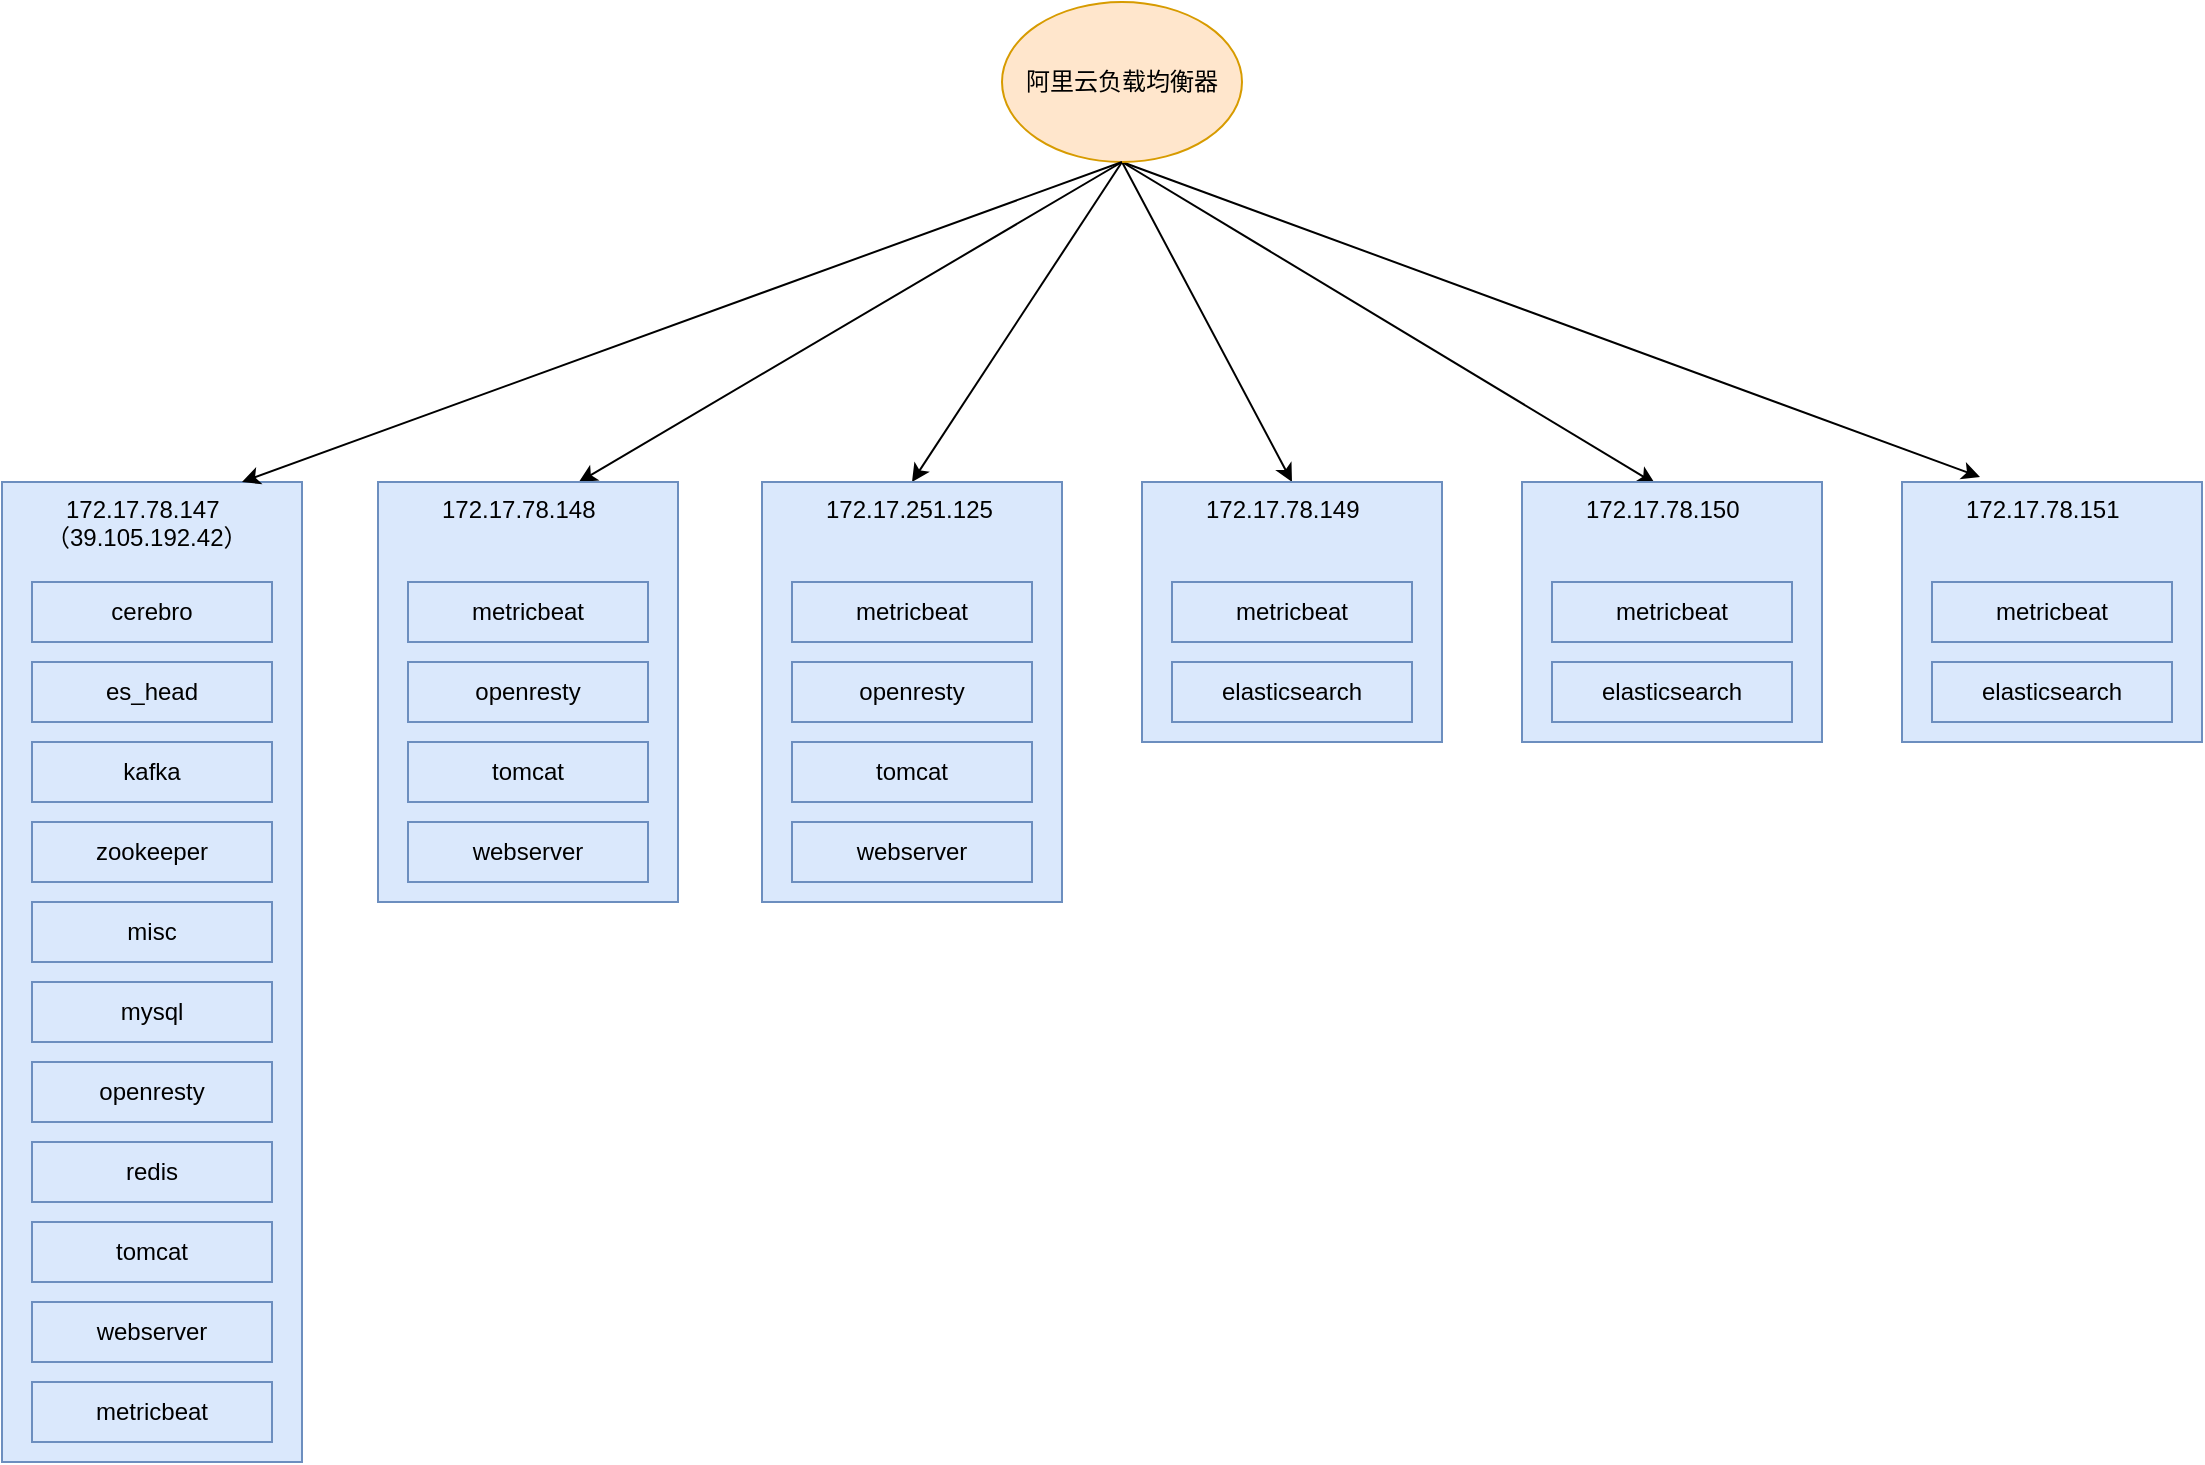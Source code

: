 <mxfile version="10.6.0" type="github"><diagram id="Kmq77qxn6MTfbncAoycw" name="Page-1"><mxGraphModel dx="1879" dy="1149" grid="1" gridSize="10" guides="1" tooltips="1" connect="1" arrows="1" fold="1" page="1" pageScale="1" pageWidth="827" pageHeight="1169" math="0" shadow="0"><root><mxCell id="0"/><mxCell id="1" parent="0"/><mxCell id="ntP2IdHiHkfCrvlcmDaA-32" value="" style="rounded=0;orthogonalLoop=1;jettySize=auto;html=1;entryX=0.5;entryY=0;entryDx=0;entryDy=0;strokeColor=none;" edge="1" parent="1" source="ntP2IdHiHkfCrvlcmDaA-1" target="ntP2IdHiHkfCrvlcmDaA-20"><mxGeometry relative="1" as="geometry"><mxPoint x="353" y="230" as="targetPoint"/></mxGeometry></mxCell><mxCell id="ntP2IdHiHkfCrvlcmDaA-33" style="rounded=0;orthogonalLoop=1;jettySize=auto;html=1;exitX=0.5;exitY=1;exitDx=0;exitDy=0;entryX=0.5;entryY=0;entryDx=0;entryDy=0;" edge="1" parent="1" source="ntP2IdHiHkfCrvlcmDaA-1" target="ntP2IdHiHkfCrvlcmDaA-26"><mxGeometry relative="1" as="geometry"/></mxCell><mxCell id="ntP2IdHiHkfCrvlcmDaA-48" style="edgeStyle=none;rounded=0;orthogonalLoop=1;jettySize=auto;html=1;exitX=0.5;exitY=1;exitDx=0;exitDy=0;" edge="1" parent="1" source="ntP2IdHiHkfCrvlcmDaA-1" target="ntP2IdHiHkfCrvlcmDaA-20"><mxGeometry relative="1" as="geometry"/></mxCell><mxCell id="ntP2IdHiHkfCrvlcmDaA-49" style="edgeStyle=none;rounded=0;orthogonalLoop=1;jettySize=auto;html=1;exitX=0.5;exitY=1;exitDx=0;exitDy=0;entryX=0.5;entryY=0;entryDx=0;entryDy=0;" edge="1" parent="1" source="ntP2IdHiHkfCrvlcmDaA-1" target="ntP2IdHiHkfCrvlcmDaA-35"><mxGeometry relative="1" as="geometry"/></mxCell><mxCell id="ntP2IdHiHkfCrvlcmDaA-50" style="edgeStyle=none;rounded=0;orthogonalLoop=1;jettySize=auto;html=1;exitX=0.5;exitY=1;exitDx=0;exitDy=0;entryX=0.406;entryY=0.028;entryDx=0;entryDy=0;entryPerimeter=0;" edge="1" parent="1" source="ntP2IdHiHkfCrvlcmDaA-1" target="ntP2IdHiHkfCrvlcmDaA-41"><mxGeometry relative="1" as="geometry"/></mxCell><mxCell id="ntP2IdHiHkfCrvlcmDaA-51" style="edgeStyle=none;rounded=0;orthogonalLoop=1;jettySize=auto;html=1;exitX=0.5;exitY=1;exitDx=0;exitDy=0;entryX=0.1;entryY=-0.083;entryDx=0;entryDy=0;entryPerimeter=0;" edge="1" parent="1" source="ntP2IdHiHkfCrvlcmDaA-1" target="ntP2IdHiHkfCrvlcmDaA-45"><mxGeometry relative="1" as="geometry"/></mxCell><mxCell id="ntP2IdHiHkfCrvlcmDaA-1" value="阿里云负载均衡器" style="ellipse;whiteSpace=wrap;html=1;fillColor=#ffe6cc;strokeColor=#d79b00;" vertex="1" parent="1"><mxGeometry x="590" y="30" width="120" height="80" as="geometry"/></mxCell><mxCell id="ntP2IdHiHkfCrvlcmDaA-2" value="&lt;p&gt;&lt;br&gt;&lt;/p&gt;" style="rounded=0;whiteSpace=wrap;html=1;fillColor=#dae8fc;strokeColor=#6c8ebf;" vertex="1" parent="1"><mxGeometry x="90" y="270" width="150" height="490" as="geometry"/></mxCell><mxCell id="ntP2IdHiHkfCrvlcmDaA-3" value="" style="endArrow=classic;html=1;entryX=0.5;entryY=0;entryDx=0;entryDy=0;exitX=0.5;exitY=1;exitDx=0;exitDy=0;" edge="1" parent="1" source="ntP2IdHiHkfCrvlcmDaA-1" target="ntP2IdHiHkfCrvlcmDaA-5"><mxGeometry width="50" height="50" relative="1" as="geometry"><mxPoint x="100" y="390" as="sourcePoint"/><mxPoint x="150" y="340" as="targetPoint"/></mxGeometry></mxCell><mxCell id="ntP2IdHiHkfCrvlcmDaA-5" value="&amp;nbsp; &amp;nbsp;172.17.78.147&lt;br&gt;（39.105.192.42）" style="text;html=1;" vertex="1" parent="1"><mxGeometry x="110" y="270" width="200" height="30" as="geometry"/></mxCell><mxCell id="ntP2IdHiHkfCrvlcmDaA-6" value="cerebro" style="rounded=0;whiteSpace=wrap;html=1;fillColor=#dae8fc;strokeColor=#6c8ebf;" vertex="1" parent="1"><mxGeometry x="105" y="320" width="120" height="30" as="geometry"/></mxCell><mxCell id="ntP2IdHiHkfCrvlcmDaA-9" value="es_head" style="rounded=0;whiteSpace=wrap;html=1;fillColor=#dae8fc;strokeColor=#6c8ebf;" vertex="1" parent="1"><mxGeometry x="105" y="360" width="120" height="30" as="geometry"/></mxCell><mxCell id="ntP2IdHiHkfCrvlcmDaA-10" value="kafka" style="rounded=0;whiteSpace=wrap;html=1;fillColor=#dae8fc;strokeColor=#6c8ebf;" vertex="1" parent="1"><mxGeometry x="105" y="400" width="120" height="30" as="geometry"/></mxCell><mxCell id="ntP2IdHiHkfCrvlcmDaA-11" value="zookeeper" style="rounded=0;whiteSpace=wrap;html=1;fillColor=#dae8fc;strokeColor=#6c8ebf;" vertex="1" parent="1"><mxGeometry x="105" y="440" width="120" height="30" as="geometry"/></mxCell><mxCell id="ntP2IdHiHkfCrvlcmDaA-12" value="misc" style="rounded=0;whiteSpace=wrap;html=1;fillColor=#dae8fc;strokeColor=#6c8ebf;" vertex="1" parent="1"><mxGeometry x="105" y="480" width="120" height="30" as="geometry"/></mxCell><mxCell id="ntP2IdHiHkfCrvlcmDaA-13" value="mysql" style="rounded=0;whiteSpace=wrap;html=1;fillColor=#dae8fc;strokeColor=#6c8ebf;" vertex="1" parent="1"><mxGeometry x="105" y="520" width="120" height="30" as="geometry"/></mxCell><mxCell id="ntP2IdHiHkfCrvlcmDaA-14" value="openresty" style="rounded=0;whiteSpace=wrap;html=1;fillColor=#dae8fc;strokeColor=#6c8ebf;" vertex="1" parent="1"><mxGeometry x="105" y="560" width="120" height="30" as="geometry"/></mxCell><mxCell id="ntP2IdHiHkfCrvlcmDaA-15" value="redis" style="rounded=0;whiteSpace=wrap;html=1;fillColor=#dae8fc;strokeColor=#6c8ebf;" vertex="1" parent="1"><mxGeometry x="105" y="600" width="120" height="30" as="geometry"/></mxCell><mxCell id="ntP2IdHiHkfCrvlcmDaA-16" value="tomcat" style="rounded=0;whiteSpace=wrap;html=1;fillColor=#dae8fc;strokeColor=#6c8ebf;" vertex="1" parent="1"><mxGeometry x="105" y="640" width="120" height="30" as="geometry"/></mxCell><mxCell id="ntP2IdHiHkfCrvlcmDaA-17" value="webserver" style="rounded=0;whiteSpace=wrap;html=1;fillColor=#dae8fc;strokeColor=#6c8ebf;" vertex="1" parent="1"><mxGeometry x="105" y="680" width="120" height="30" as="geometry"/></mxCell><mxCell id="ntP2IdHiHkfCrvlcmDaA-18" value="metricbeat" style="rounded=0;whiteSpace=wrap;html=1;fillColor=#dae8fc;strokeColor=#6c8ebf;" vertex="1" parent="1"><mxGeometry x="105" y="720" width="120" height="30" as="geometry"/></mxCell><mxCell id="ntP2IdHiHkfCrvlcmDaA-19" value="&lt;p&gt;&lt;br&gt;&lt;/p&gt;" style="rounded=0;whiteSpace=wrap;html=1;fillColor=#dae8fc;strokeColor=#6c8ebf;" vertex="1" parent="1"><mxGeometry x="278" y="270" width="150" height="210" as="geometry"/></mxCell><mxCell id="ntP2IdHiHkfCrvlcmDaA-20" value="172.17.78.148" style="text;html=1;" vertex="1" parent="1"><mxGeometry x="308" y="270" width="90" height="30" as="geometry"/></mxCell><mxCell id="ntP2IdHiHkfCrvlcmDaA-21" value="metricbeat" style="rounded=0;whiteSpace=wrap;html=1;fillColor=#dae8fc;strokeColor=#6c8ebf;" vertex="1" parent="1"><mxGeometry x="293" y="320" width="120" height="30" as="geometry"/></mxCell><mxCell id="ntP2IdHiHkfCrvlcmDaA-22" value="openresty" style="rounded=0;whiteSpace=wrap;html=1;fillColor=#dae8fc;strokeColor=#6c8ebf;" vertex="1" parent="1"><mxGeometry x="293" y="360" width="120" height="30" as="geometry"/></mxCell><mxCell id="ntP2IdHiHkfCrvlcmDaA-23" value="tomcat" style="rounded=0;whiteSpace=wrap;html=1;fillColor=#dae8fc;strokeColor=#6c8ebf;" vertex="1" parent="1"><mxGeometry x="293" y="400" width="120" height="30" as="geometry"/></mxCell><mxCell id="ntP2IdHiHkfCrvlcmDaA-24" value="webserver" style="rounded=0;whiteSpace=wrap;html=1;fillColor=#dae8fc;strokeColor=#6c8ebf;" vertex="1" parent="1"><mxGeometry x="293" y="440" width="120" height="30" as="geometry"/></mxCell><mxCell id="ntP2IdHiHkfCrvlcmDaA-25" value="&lt;p&gt;&lt;br&gt;&lt;/p&gt;" style="rounded=0;whiteSpace=wrap;html=1;fillColor=#dae8fc;strokeColor=#6c8ebf;" vertex="1" parent="1"><mxGeometry x="470" y="270" width="150" height="210" as="geometry"/></mxCell><mxCell id="ntP2IdHiHkfCrvlcmDaA-26" value="172.17.251.125" style="text;html=1;" vertex="1" parent="1"><mxGeometry x="500" y="270" width="90" height="30" as="geometry"/></mxCell><mxCell id="ntP2IdHiHkfCrvlcmDaA-27" value="metricbeat" style="rounded=0;whiteSpace=wrap;html=1;fillColor=#dae8fc;strokeColor=#6c8ebf;" vertex="1" parent="1"><mxGeometry x="485" y="320" width="120" height="30" as="geometry"/></mxCell><mxCell id="ntP2IdHiHkfCrvlcmDaA-28" value="openresty" style="rounded=0;whiteSpace=wrap;html=1;fillColor=#dae8fc;strokeColor=#6c8ebf;" vertex="1" parent="1"><mxGeometry x="485" y="360" width="120" height="30" as="geometry"/></mxCell><mxCell id="ntP2IdHiHkfCrvlcmDaA-29" value="tomcat" style="rounded=0;whiteSpace=wrap;html=1;fillColor=#dae8fc;strokeColor=#6c8ebf;" vertex="1" parent="1"><mxGeometry x="485" y="400" width="120" height="30" as="geometry"/></mxCell><mxCell id="ntP2IdHiHkfCrvlcmDaA-30" value="webserver" style="rounded=0;whiteSpace=wrap;html=1;fillColor=#dae8fc;strokeColor=#6c8ebf;" vertex="1" parent="1"><mxGeometry x="485" y="440" width="120" height="30" as="geometry"/></mxCell><mxCell id="ntP2IdHiHkfCrvlcmDaA-34" value="&lt;p&gt;&lt;br&gt;&lt;/p&gt;" style="rounded=0;whiteSpace=wrap;html=1;fillColor=#dae8fc;strokeColor=#6c8ebf;" vertex="1" parent="1"><mxGeometry x="660" y="270" width="150" height="130" as="geometry"/></mxCell><mxCell id="ntP2IdHiHkfCrvlcmDaA-35" value="&lt;span&gt;172.17.78.149&lt;/span&gt;" style="text;html=1;" vertex="1" parent="1"><mxGeometry x="690" y="270" width="90" height="30" as="geometry"/></mxCell><mxCell id="ntP2IdHiHkfCrvlcmDaA-36" value="&lt;span&gt;metricbeat&lt;/span&gt;" style="rounded=0;whiteSpace=wrap;html=1;fillColor=#dae8fc;strokeColor=#6c8ebf;" vertex="1" parent="1"><mxGeometry x="675" y="320" width="120" height="30" as="geometry"/></mxCell><mxCell id="ntP2IdHiHkfCrvlcmDaA-37" value="elasticsearch" style="rounded=0;whiteSpace=wrap;html=1;fillColor=#dae8fc;strokeColor=#6c8ebf;" vertex="1" parent="1"><mxGeometry x="675" y="360" width="120" height="30" as="geometry"/></mxCell><mxCell id="ntP2IdHiHkfCrvlcmDaA-40" value="&lt;p&gt;&lt;br&gt;&lt;/p&gt;" style="rounded=0;whiteSpace=wrap;html=1;fillColor=#dae8fc;strokeColor=#6c8ebf;" vertex="1" parent="1"><mxGeometry x="850" y="270" width="150" height="130" as="geometry"/></mxCell><mxCell id="ntP2IdHiHkfCrvlcmDaA-41" value="&lt;span&gt;172.17.78.150&lt;/span&gt;" style="text;html=1;" vertex="1" parent="1"><mxGeometry x="880" y="270" width="90" height="30" as="geometry"/></mxCell><mxCell id="ntP2IdHiHkfCrvlcmDaA-42" value="&lt;span&gt;metricbeat&lt;/span&gt;" style="rounded=0;whiteSpace=wrap;html=1;fillColor=#dae8fc;strokeColor=#6c8ebf;" vertex="1" parent="1"><mxGeometry x="865" y="320" width="120" height="30" as="geometry"/></mxCell><mxCell id="ntP2IdHiHkfCrvlcmDaA-43" value="elasticsearch" style="rounded=0;whiteSpace=wrap;html=1;fillColor=#dae8fc;strokeColor=#6c8ebf;" vertex="1" parent="1"><mxGeometry x="865" y="360" width="120" height="30" as="geometry"/></mxCell><mxCell id="ntP2IdHiHkfCrvlcmDaA-44" value="&lt;p&gt;&lt;br&gt;&lt;/p&gt;" style="rounded=0;whiteSpace=wrap;html=1;fillColor=#dae8fc;strokeColor=#6c8ebf;" vertex="1" parent="1"><mxGeometry x="1040" y="270" width="150" height="130" as="geometry"/></mxCell><mxCell id="ntP2IdHiHkfCrvlcmDaA-45" value="&lt;span&gt;172.17.78.151&lt;/span&gt;" style="text;html=1;" vertex="1" parent="1"><mxGeometry x="1070" y="270" width="90" height="30" as="geometry"/></mxCell><mxCell id="ntP2IdHiHkfCrvlcmDaA-46" value="&lt;span&gt;metricbeat&lt;/span&gt;" style="rounded=0;whiteSpace=wrap;html=1;fillColor=#dae8fc;strokeColor=#6c8ebf;" vertex="1" parent="1"><mxGeometry x="1055" y="320" width="120" height="30" as="geometry"/></mxCell><mxCell id="ntP2IdHiHkfCrvlcmDaA-47" value="elasticsearch" style="rounded=0;whiteSpace=wrap;html=1;fillColor=#dae8fc;strokeColor=#6c8ebf;" vertex="1" parent="1"><mxGeometry x="1055" y="360" width="120" height="30" as="geometry"/></mxCell></root></mxGraphModel></diagram></mxfile>